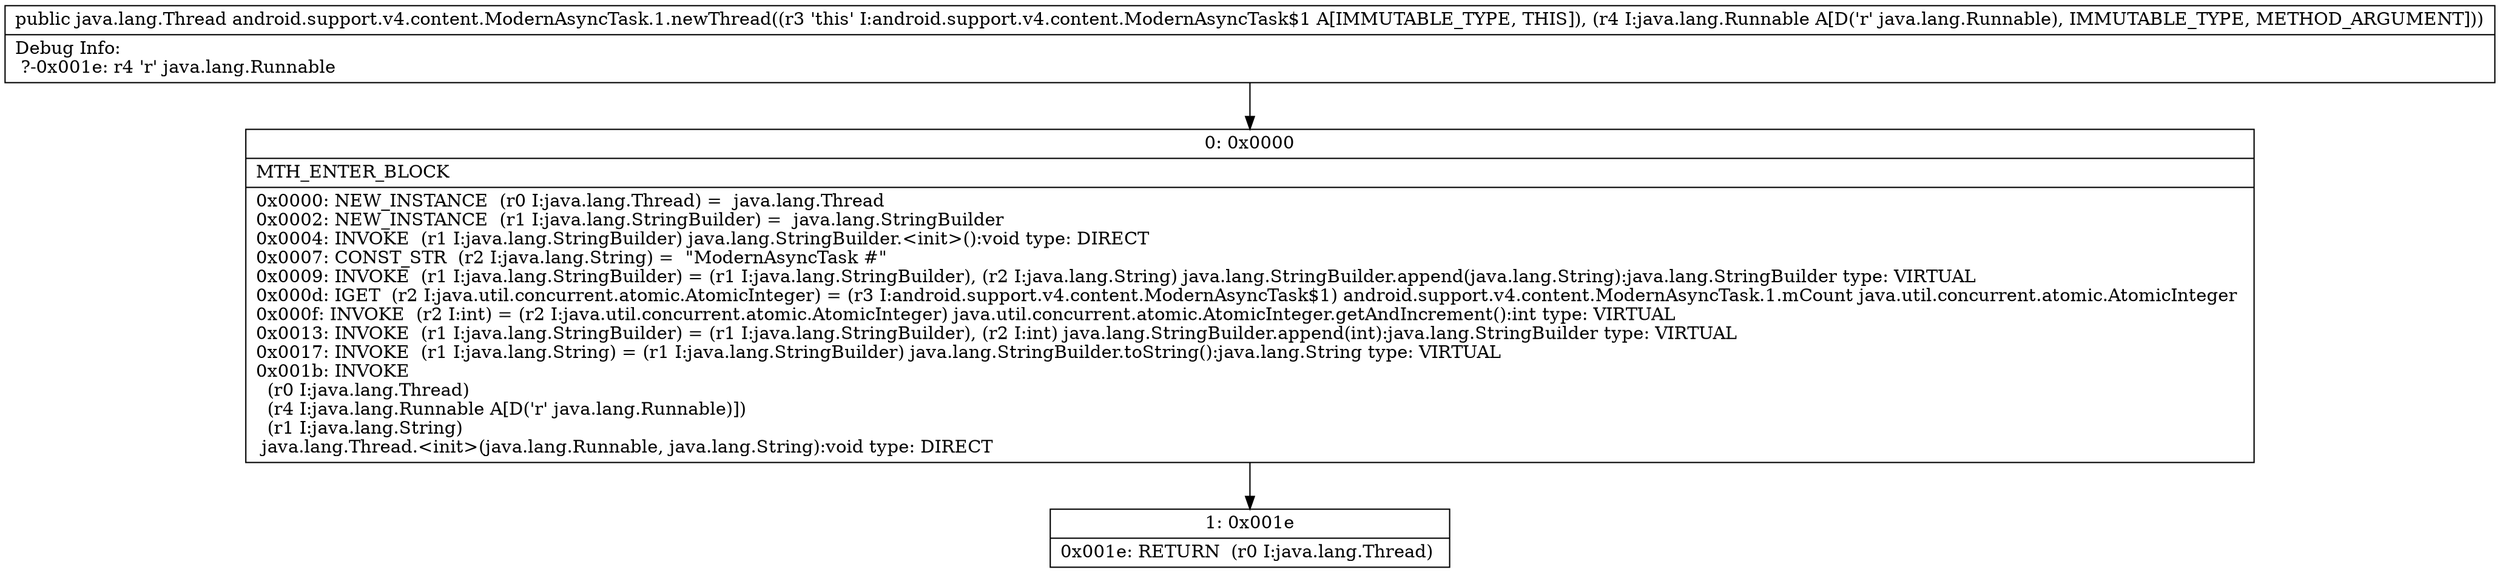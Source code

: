 digraph "CFG forandroid.support.v4.content.ModernAsyncTask.1.newThread(Ljava\/lang\/Runnable;)Ljava\/lang\/Thread;" {
Node_0 [shape=record,label="{0\:\ 0x0000|MTH_ENTER_BLOCK\l|0x0000: NEW_INSTANCE  (r0 I:java.lang.Thread) =  java.lang.Thread \l0x0002: NEW_INSTANCE  (r1 I:java.lang.StringBuilder) =  java.lang.StringBuilder \l0x0004: INVOKE  (r1 I:java.lang.StringBuilder) java.lang.StringBuilder.\<init\>():void type: DIRECT \l0x0007: CONST_STR  (r2 I:java.lang.String) =  \"ModernAsyncTask #\" \l0x0009: INVOKE  (r1 I:java.lang.StringBuilder) = (r1 I:java.lang.StringBuilder), (r2 I:java.lang.String) java.lang.StringBuilder.append(java.lang.String):java.lang.StringBuilder type: VIRTUAL \l0x000d: IGET  (r2 I:java.util.concurrent.atomic.AtomicInteger) = (r3 I:android.support.v4.content.ModernAsyncTask$1) android.support.v4.content.ModernAsyncTask.1.mCount java.util.concurrent.atomic.AtomicInteger \l0x000f: INVOKE  (r2 I:int) = (r2 I:java.util.concurrent.atomic.AtomicInteger) java.util.concurrent.atomic.AtomicInteger.getAndIncrement():int type: VIRTUAL \l0x0013: INVOKE  (r1 I:java.lang.StringBuilder) = (r1 I:java.lang.StringBuilder), (r2 I:int) java.lang.StringBuilder.append(int):java.lang.StringBuilder type: VIRTUAL \l0x0017: INVOKE  (r1 I:java.lang.String) = (r1 I:java.lang.StringBuilder) java.lang.StringBuilder.toString():java.lang.String type: VIRTUAL \l0x001b: INVOKE  \l  (r0 I:java.lang.Thread)\l  (r4 I:java.lang.Runnable A[D('r' java.lang.Runnable)])\l  (r1 I:java.lang.String)\l java.lang.Thread.\<init\>(java.lang.Runnable, java.lang.String):void type: DIRECT \l}"];
Node_1 [shape=record,label="{1\:\ 0x001e|0x001e: RETURN  (r0 I:java.lang.Thread) \l}"];
MethodNode[shape=record,label="{public java.lang.Thread android.support.v4.content.ModernAsyncTask.1.newThread((r3 'this' I:android.support.v4.content.ModernAsyncTask$1 A[IMMUTABLE_TYPE, THIS]), (r4 I:java.lang.Runnable A[D('r' java.lang.Runnable), IMMUTABLE_TYPE, METHOD_ARGUMENT]))  | Debug Info:\l  ?\-0x001e: r4 'r' java.lang.Runnable\l}"];
MethodNode -> Node_0;
Node_0 -> Node_1;
}

